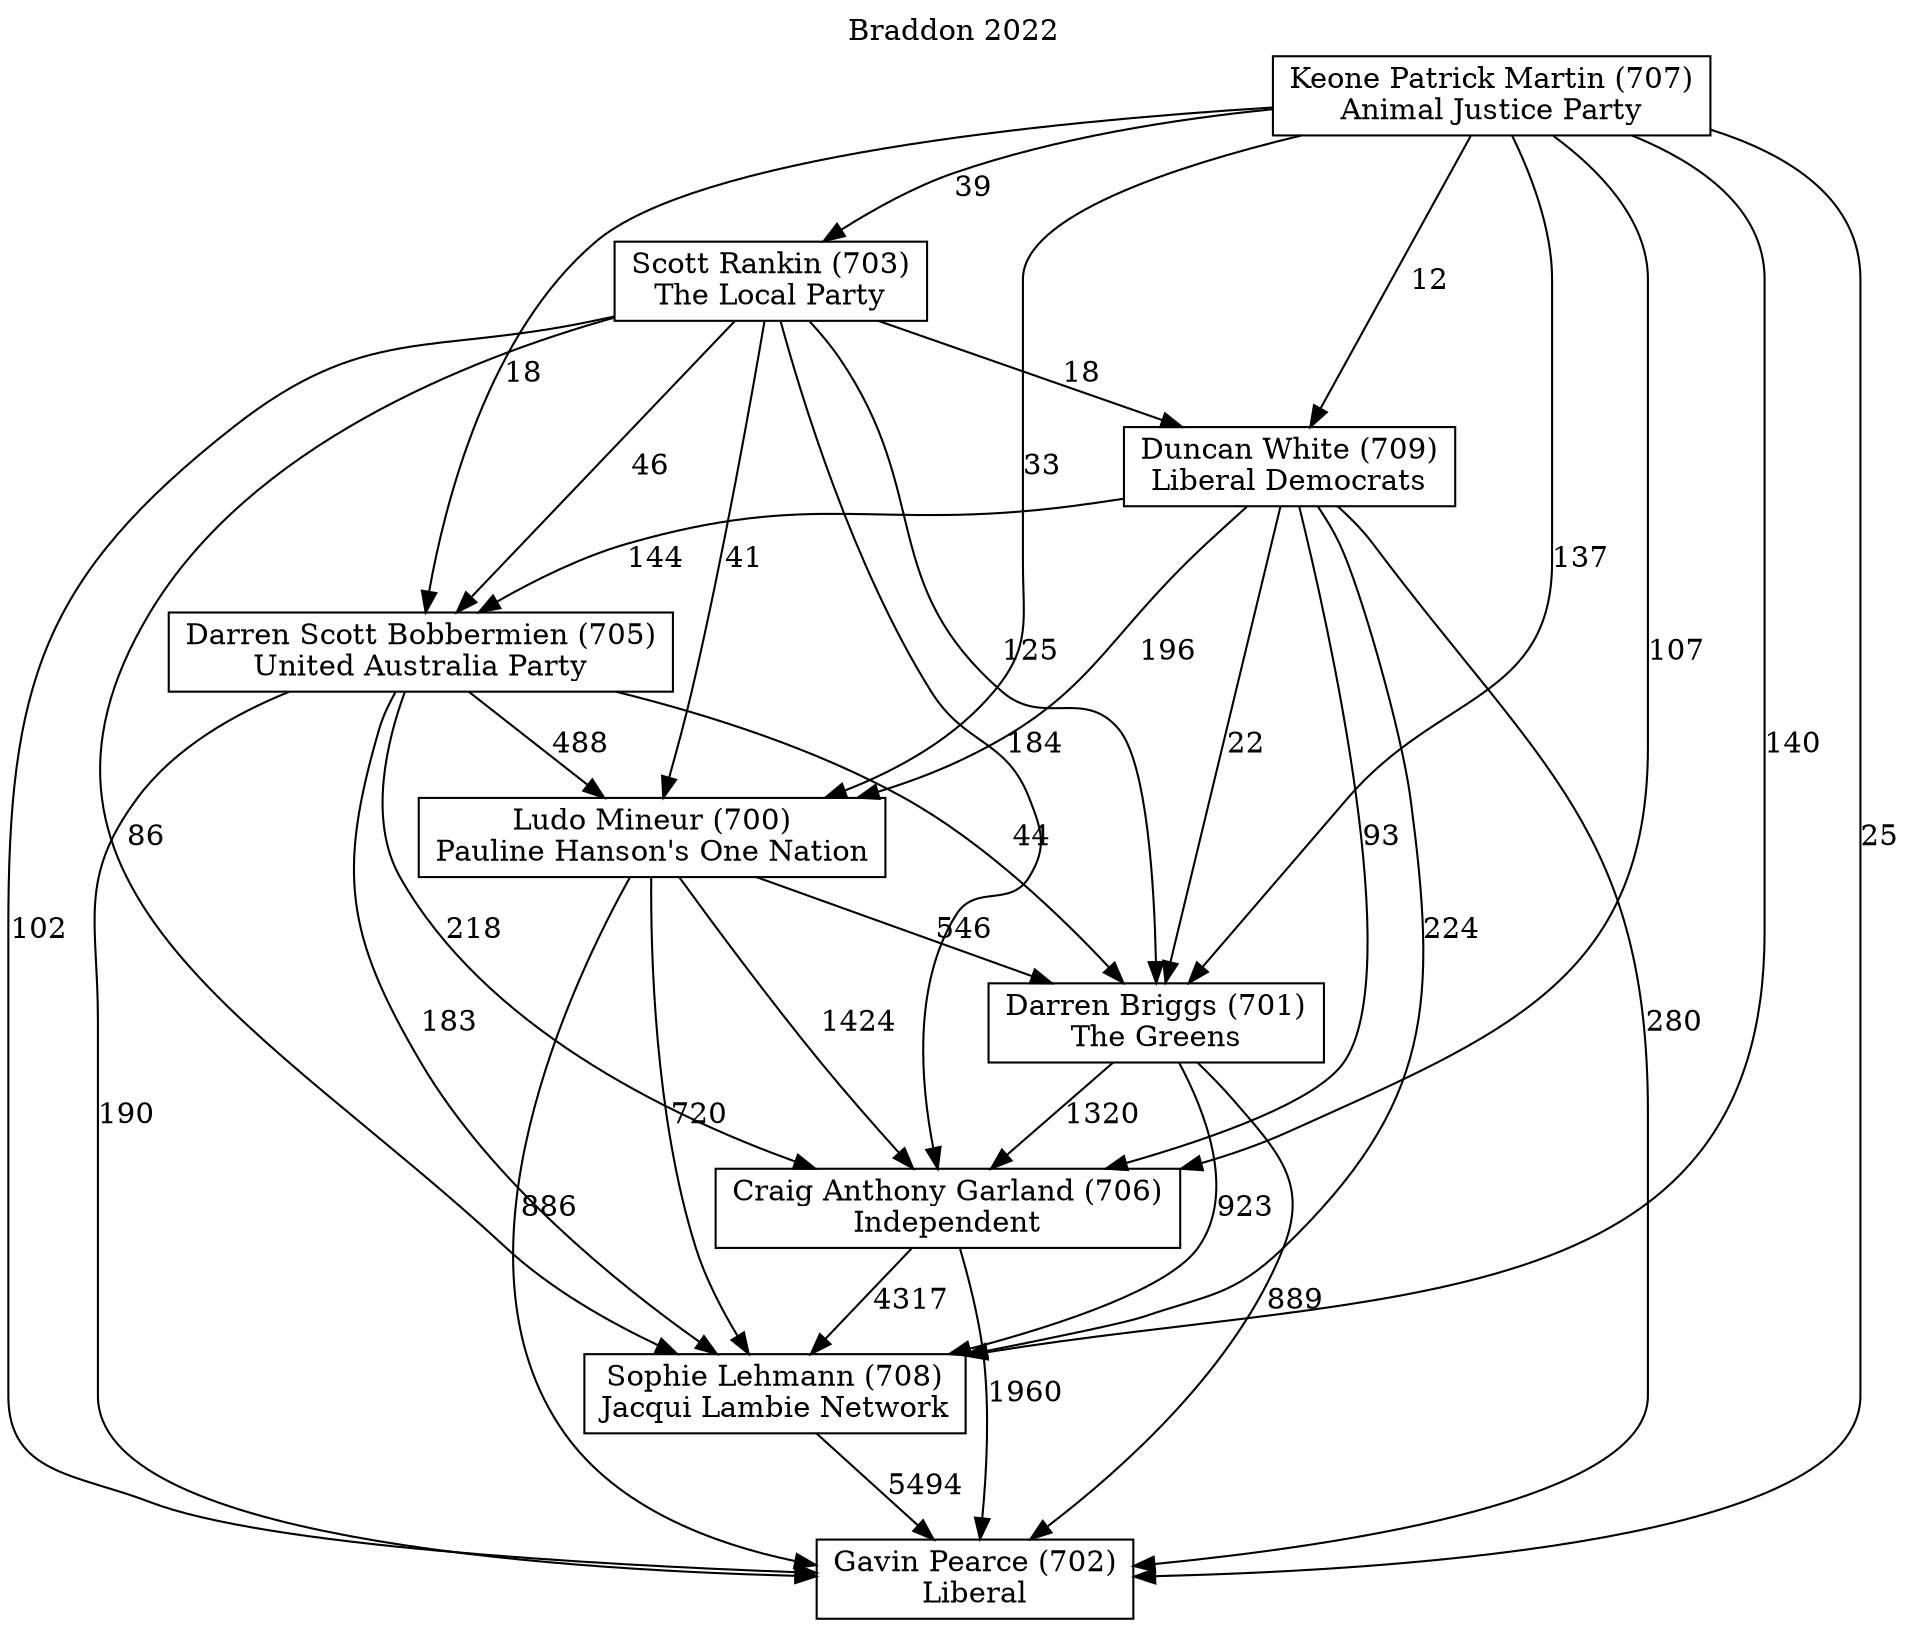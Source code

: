 // House preference flow
digraph "Gavin Pearce (702)_Braddon_2022" {
	graph [label="Braddon 2022" labelloc=t mclimit=10]
	node [shape=box]
	"Gavin Pearce (702)" [label="Gavin Pearce (702)
Liberal"]
	"Sophie Lehmann (708)" [label="Sophie Lehmann (708)
Jacqui Lambie Network"]
	"Craig Anthony Garland (706)" [label="Craig Anthony Garland (706)
Independent"]
	"Darren Briggs (701)" [label="Darren Briggs (701)
The Greens"]
	"Ludo Mineur (700)" [label="Ludo Mineur (700)
Pauline Hanson's One Nation"]
	"Darren Scott Bobbermien (705)" [label="Darren Scott Bobbermien (705)
United Australia Party"]
	"Duncan White (709)" [label="Duncan White (709)
Liberal Democrats"]
	"Scott Rankin (703)" [label="Scott Rankin (703)
The Local Party"]
	"Keone Patrick Martin (707)" [label="Keone Patrick Martin (707)
Animal Justice Party"]
	"Sophie Lehmann (708)" -> "Gavin Pearce (702)" [label=5494]
	"Craig Anthony Garland (706)" -> "Sophie Lehmann (708)" [label=4317]
	"Darren Briggs (701)" -> "Craig Anthony Garland (706)" [label=1320]
	"Ludo Mineur (700)" -> "Darren Briggs (701)" [label=546]
	"Darren Scott Bobbermien (705)" -> "Ludo Mineur (700)" [label=488]
	"Duncan White (709)" -> "Darren Scott Bobbermien (705)" [label=144]
	"Scott Rankin (703)" -> "Duncan White (709)" [label=18]
	"Keone Patrick Martin (707)" -> "Scott Rankin (703)" [label=39]
	"Craig Anthony Garland (706)" -> "Gavin Pearce (702)" [label=1960]
	"Darren Briggs (701)" -> "Gavin Pearce (702)" [label=889]
	"Ludo Mineur (700)" -> "Gavin Pearce (702)" [label=886]
	"Darren Scott Bobbermien (705)" -> "Gavin Pearce (702)" [label=190]
	"Duncan White (709)" -> "Gavin Pearce (702)" [label=280]
	"Scott Rankin (703)" -> "Gavin Pearce (702)" [label=102]
	"Keone Patrick Martin (707)" -> "Gavin Pearce (702)" [label=25]
	"Keone Patrick Martin (707)" -> "Duncan White (709)" [label=12]
	"Scott Rankin (703)" -> "Darren Scott Bobbermien (705)" [label=46]
	"Keone Patrick Martin (707)" -> "Darren Scott Bobbermien (705)" [label=18]
	"Duncan White (709)" -> "Ludo Mineur (700)" [label=196]
	"Scott Rankin (703)" -> "Ludo Mineur (700)" [label=41]
	"Keone Patrick Martin (707)" -> "Ludo Mineur (700)" [label=33]
	"Darren Scott Bobbermien (705)" -> "Darren Briggs (701)" [label=44]
	"Duncan White (709)" -> "Darren Briggs (701)" [label=22]
	"Scott Rankin (703)" -> "Darren Briggs (701)" [label=125]
	"Keone Patrick Martin (707)" -> "Darren Briggs (701)" [label=137]
	"Ludo Mineur (700)" -> "Craig Anthony Garland (706)" [label=1424]
	"Darren Scott Bobbermien (705)" -> "Craig Anthony Garland (706)" [label=218]
	"Duncan White (709)" -> "Craig Anthony Garland (706)" [label=93]
	"Scott Rankin (703)" -> "Craig Anthony Garland (706)" [label=184]
	"Keone Patrick Martin (707)" -> "Craig Anthony Garland (706)" [label=107]
	"Darren Briggs (701)" -> "Sophie Lehmann (708)" [label=923]
	"Ludo Mineur (700)" -> "Sophie Lehmann (708)" [label=720]
	"Darren Scott Bobbermien (705)" -> "Sophie Lehmann (708)" [label=183]
	"Duncan White (709)" -> "Sophie Lehmann (708)" [label=224]
	"Scott Rankin (703)" -> "Sophie Lehmann (708)" [label=86]
	"Keone Patrick Martin (707)" -> "Sophie Lehmann (708)" [label=140]
}
